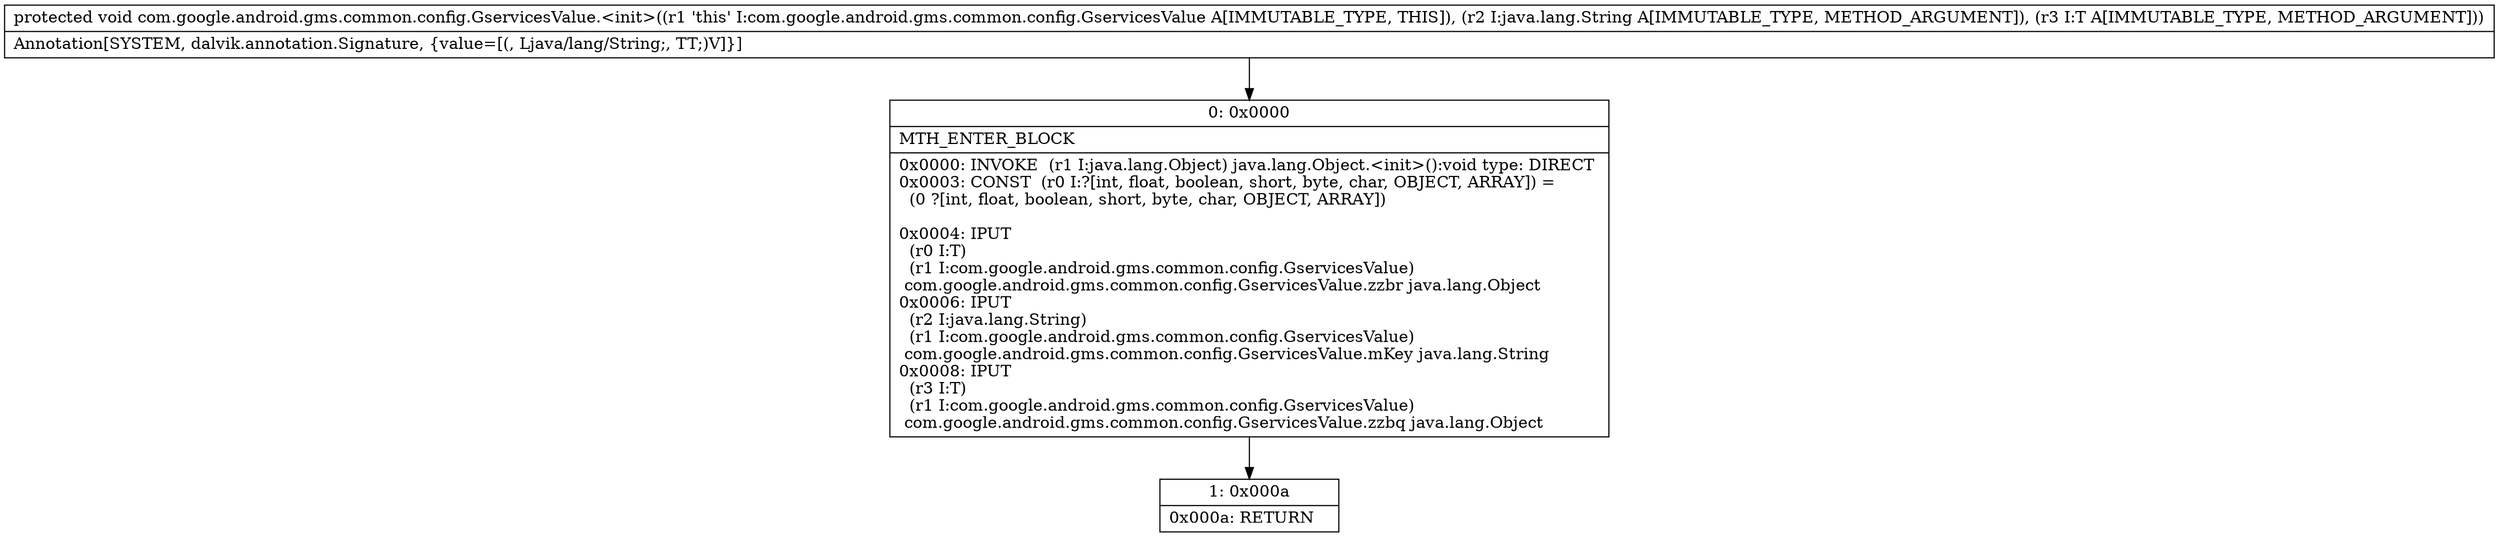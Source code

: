 digraph "CFG forcom.google.android.gms.common.config.GservicesValue.\<init\>(Ljava\/lang\/String;Ljava\/lang\/Object;)V" {
Node_0 [shape=record,label="{0\:\ 0x0000|MTH_ENTER_BLOCK\l|0x0000: INVOKE  (r1 I:java.lang.Object) java.lang.Object.\<init\>():void type: DIRECT \l0x0003: CONST  (r0 I:?[int, float, boolean, short, byte, char, OBJECT, ARRAY]) = \l  (0 ?[int, float, boolean, short, byte, char, OBJECT, ARRAY])\l \l0x0004: IPUT  \l  (r0 I:T)\l  (r1 I:com.google.android.gms.common.config.GservicesValue)\l com.google.android.gms.common.config.GservicesValue.zzbr java.lang.Object \l0x0006: IPUT  \l  (r2 I:java.lang.String)\l  (r1 I:com.google.android.gms.common.config.GservicesValue)\l com.google.android.gms.common.config.GservicesValue.mKey java.lang.String \l0x0008: IPUT  \l  (r3 I:T)\l  (r1 I:com.google.android.gms.common.config.GservicesValue)\l com.google.android.gms.common.config.GservicesValue.zzbq java.lang.Object \l}"];
Node_1 [shape=record,label="{1\:\ 0x000a|0x000a: RETURN   \l}"];
MethodNode[shape=record,label="{protected void com.google.android.gms.common.config.GservicesValue.\<init\>((r1 'this' I:com.google.android.gms.common.config.GservicesValue A[IMMUTABLE_TYPE, THIS]), (r2 I:java.lang.String A[IMMUTABLE_TYPE, METHOD_ARGUMENT]), (r3 I:T A[IMMUTABLE_TYPE, METHOD_ARGUMENT]))  | Annotation[SYSTEM, dalvik.annotation.Signature, \{value=[(, Ljava\/lang\/String;, TT;)V]\}]\l}"];
MethodNode -> Node_0;
Node_0 -> Node_1;
}

